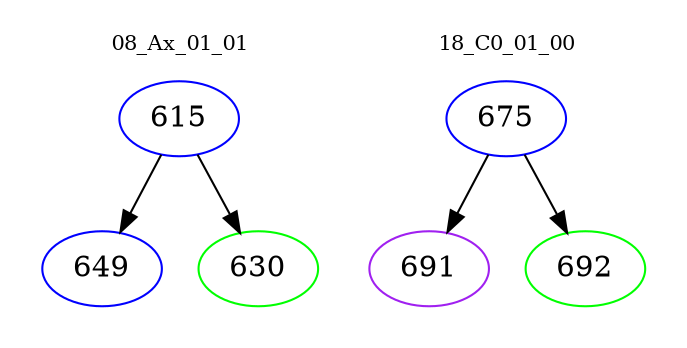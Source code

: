 digraph{
subgraph cluster_0 {
color = white
label = "08_Ax_01_01";
fontsize=10;
T0_615 [label="615", color="blue"]
T0_615 -> T0_649 [color="black"]
T0_649 [label="649", color="blue"]
T0_615 -> T0_630 [color="black"]
T0_630 [label="630", color="green"]
}
subgraph cluster_1 {
color = white
label = "18_C0_01_00";
fontsize=10;
T1_675 [label="675", color="blue"]
T1_675 -> T1_691 [color="black"]
T1_691 [label="691", color="purple"]
T1_675 -> T1_692 [color="black"]
T1_692 [label="692", color="green"]
}
}
